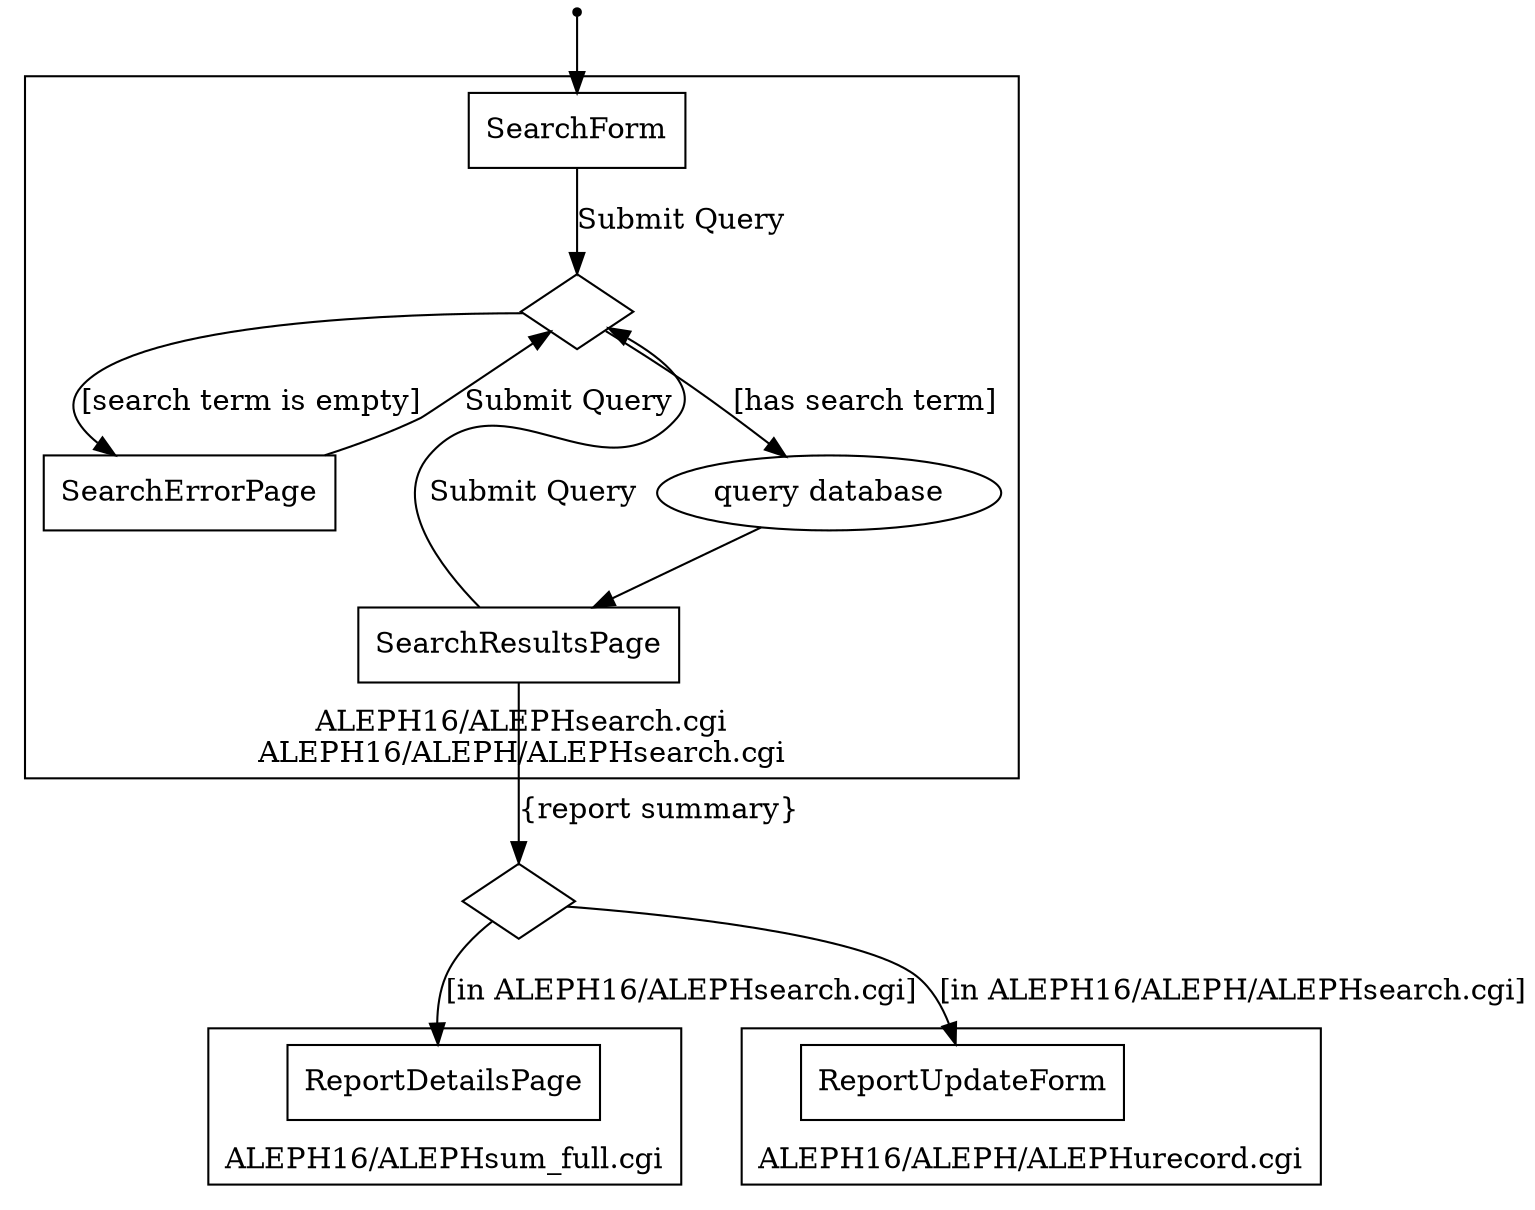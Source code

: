 // The AlephRx basic search interaction.

digraph {
    // pages
    node [
        shape = rect
    ]
    SearchForm
    SearchErrorPage
    SearchResultsPage
    ReportDetailsPage
    ReportUpdateForm

    // processes
    node [
        shape = ellipse
    ]
    query_database [ label = "query database" ]

    // error checking and decision points
    node [
        shape = diamond
        label = ""
    ]
    validate_search_term
    which_script

    // set the starting page
    start [ shape = point ]
    start -> SearchForm

    // application flow
    SearchForm -> validate_search_term [ label = "Submit Query" ]
    validate_search_term -> SearchErrorPage [ label = "[search term is empty]" ]
    validate_search_term -> query_database [ label = "[has search term]" ]
    query_database -> SearchResultsPage
    SearchResultsPage -> validate_search_term [ label = "Submit Query" ]
    SearchErrorPage -> validate_search_term [ label = "Submit Query" ]

    SearchResultsPage -> which_script [ label = "{report summary}" ]
    which_script -> ReportDetailsPage [ label = "[in ALEPH16/ALEPHsearch.cgi]" ]
    which_script -> ReportUpdateForm [ label = "[in ALEPH16/ALEPH/ALEPHsearch.cgi]" ]

    // group the pages and processes by which script handles them
    subgraph cluster_0 {
        
        // the only difference between these two scripts is their title, where
        // the navigation button takes you (user summary and staff summary
        // pages, respectively), and where the links in the results table take
        // you (report details page and report update form, respectively)

        label = "ALEPH16/ALEPHsearch.cgi\nALEPH16/ALEPH/ALEPHsearch.cgi"
        labelloc = b
        SearchForm
        SearchErrorPage
        SearchResultsPage
        validate_search_term
        query_database
    }
    subgraph cluster_1 {
        label = "ALEPH16/ALEPHsum_full.cgi"
        labelloc = b
        ReportDetailsPage
    }
    subgraph cluster_2 {
        label = "ALEPH16/ALEPH/ALEPHurecord.cgi"
        labelloc = b
        ReportUpdateForm
    }
}
